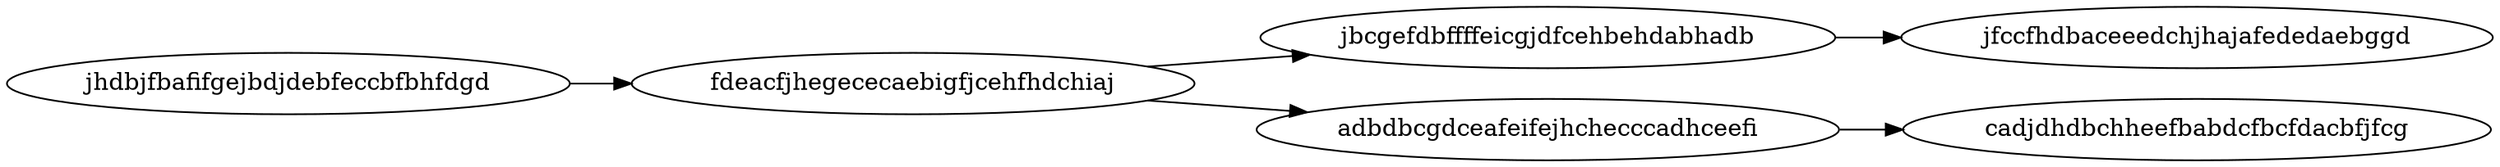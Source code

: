 digraph G { 
rankdir=LR; 
jhdbjfbafifgejbdjdebfeccbfbhfdgd -> fdeacfjhegececaebigfjcehfhdchiaj;
fdeacfjhegececaebigfjcehfhdchiaj -> jbcgefdbffffeicgjdfcehbehdabhadb;
fdeacfjhegececaebigfjcehfhdchiaj -> adbdbcgdceafeifejhchecccadhceefi;
jbcgefdbffffeicgjdfcehbehdabhadb -> jfccfhdbaceeedchjhajafededaebggd;
adbdbcgdceafeifejhchecccadhceefi -> cadjdhdbchheefbabdcfbcfdacbfjfcg;
}